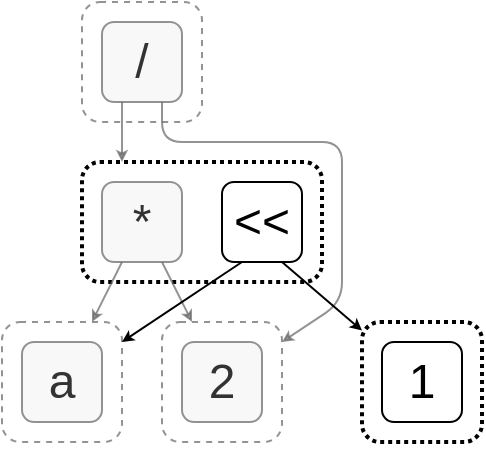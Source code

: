 <mxfile version="13.3.5" type="device"><diagram id="KZegU-aOtmFrgJ0em7rl" name="Page-1"><mxGraphModel dx="442" dy="401" grid="1" gridSize="10" guides="1" tooltips="1" connect="1" arrows="1" fold="1" page="1" pageScale="1" pageWidth="850" pageHeight="1100" math="0" shadow="0"><root><mxCell id="0"/><mxCell id="1" parent="0"/><mxCell id="HV0wOAy5wIKnAJSdULgP-45" value="" style="rounded=1;whiteSpace=wrap;html=1;dashed=1;strokeColor=#666666;fontColor=#333333;fillColor=none;opacity=70;" parent="1" vertex="1"><mxGeometry x="170" y="430" width="60" height="60" as="geometry"/></mxCell><mxCell id="HV0wOAy5wIKnAJSdULgP-46" value="" style="rounded=1;whiteSpace=wrap;html=1;dashed=1;strokeColor=#666666;fontColor=#333333;fillColor=none;opacity=70;" parent="1" vertex="1"><mxGeometry x="250" y="430" width="60" height="60" as="geometry"/></mxCell><mxCell id="HV0wOAy5wIKnAJSdULgP-41" value="" style="rounded=1;whiteSpace=wrap;html=1;dashed=1;strokeColor=#666666;fontColor=#333333;fillColor=none;opacity=70;" parent="1" vertex="1"><mxGeometry x="210" y="270" width="60" height="60" as="geometry"/></mxCell><mxCell id="HV0wOAy5wIKnAJSdULgP-43" value="" style="rounded=1;whiteSpace=wrap;html=1;fillColor=none;dashed=1;strokeWidth=2;perimeterSpacing=0;dashPattern=1 1;" parent="1" vertex="1"><mxGeometry x="210" y="350" width="120" height="60" as="geometry"/></mxCell><mxCell id="5fJQXR4dFxnDtDhtIQ3k-11" style="edgeStyle=none;orthogonalLoop=1;jettySize=auto;html=1;exitX=0.75;exitY=1;exitDx=0;exitDy=0;strokeColor=#666666;rounded=1;endSize=3;fillColor=#f5f5f5;opacity=70;" parent="1" source="HV0wOAy5wIKnAJSdULgP-2" target="HV0wOAy5wIKnAJSdULgP-46" edge="1"><mxGeometry relative="1" as="geometry"><mxPoint x="374.79" y="355.933" as="targetPoint"/><Array as="points"><mxPoint x="250" y="340"/><mxPoint x="340" y="340"/><mxPoint x="340" y="420"/></Array></mxGeometry></mxCell><mxCell id="HV0wOAy5wIKnAJSdULgP-2" value="&lt;font style=&quot;font-size: 24px;&quot;&gt;/&lt;/font&gt;" style="rounded=1;whiteSpace=wrap;html=1;fontSize=24;verticalAlign=middle;fillColor=#f5f5f5;strokeColor=#666666;fontColor=#333333;opacity=70;" parent="1" vertex="1"><mxGeometry x="220" y="280" width="40" height="40" as="geometry"/></mxCell><mxCell id="HV0wOAy5wIKnAJSdULgP-3" value="&lt;font style=&quot;font-size: 24px;&quot;&gt;a&lt;/font&gt;" style="rounded=1;whiteSpace=wrap;html=1;fontSize=24;verticalAlign=middle;fillColor=#f5f5f5;strokeColor=#666666;fontColor=#333333;opacity=70;" parent="1" vertex="1"><mxGeometry x="180" y="440" width="40" height="40" as="geometry"/></mxCell><mxCell id="HV0wOAy5wIKnAJSdULgP-5" value="*" style="rounded=1;whiteSpace=wrap;html=1;fontSize=24;verticalAlign=middle;fillColor=#f5f5f5;strokeColor=#666666;fontColor=#333333;opacity=70;" parent="1" vertex="1"><mxGeometry x="220" y="360" width="40" height="40" as="geometry"/></mxCell><mxCell id="HV0wOAy5wIKnAJSdULgP-6" value="&lt;font style=&quot;font-size: 24px;&quot;&gt;2&lt;/font&gt;" style="rounded=1;whiteSpace=wrap;html=1;fontSize=24;verticalAlign=middle;fillColor=#f5f5f5;strokeColor=#666666;fontColor=#333333;opacity=70;" parent="1" vertex="1"><mxGeometry x="260" y="440" width="40" height="40" as="geometry"/></mxCell><mxCell id="HV0wOAy5wIKnAJSdULgP-51" value="" style="endArrow=classic;html=1;strokeWidth=1;exitX=0.25;exitY=1;exitDx=0;exitDy=0;endSize=3;fillColor=#f5f5f5;strokeColor=#666666;opacity=70;" parent="1" source="HV0wOAy5wIKnAJSdULgP-5" target="HV0wOAy5wIKnAJSdULgP-45" edge="1"><mxGeometry width="50" height="50" relative="1" as="geometry"><mxPoint x="215" y="410" as="sourcePoint"/><mxPoint x="219.5" y="460" as="targetPoint"/></mxGeometry></mxCell><mxCell id="5fJQXR4dFxnDtDhtIQ3k-14" value="" style="rounded=1;whiteSpace=wrap;html=1;fillColor=none;dashed=1;strokeWidth=2;perimeterSpacing=0;dashPattern=1 1;" parent="1" vertex="1"><mxGeometry x="350" y="430" width="60" height="60" as="geometry"/></mxCell><mxCell id="5fJQXR4dFxnDtDhtIQ3k-15" value="&lt;font style=&quot;font-size: 24px&quot;&gt;1&lt;/font&gt;" style="rounded=1;whiteSpace=wrap;html=1;fontSize=24;verticalAlign=middle;" parent="1" vertex="1"><mxGeometry x="360" y="440" width="40" height="40" as="geometry"/></mxCell><mxCell id="yruvXhFUi-B8DE_DYCWQ-6" value="" style="endArrow=classic;html=1;strokeWidth=1;exitX=0.75;exitY=1;exitDx=0;exitDy=0;endSize=3;fillColor=#f5f5f5;strokeColor=#666666;opacity=70;" parent="1" source="HV0wOAy5wIKnAJSdULgP-5" target="HV0wOAy5wIKnAJSdULgP-46" edge="1"><mxGeometry width="50" height="50" relative="1" as="geometry"><mxPoint x="230" y="410" as="sourcePoint"/><mxPoint x="197.02" y="448.98" as="targetPoint"/></mxGeometry></mxCell><mxCell id="gGwpcpL4zryMOL8YAWCp-1" value="" style="endArrow=classic;html=1;strokeWidth=1;exitX=0.25;exitY=1;exitDx=0;exitDy=0;endSize=3;fillColor=#f5f5f5;strokeColor=#666666;opacity=70;" parent="1" source="HV0wOAy5wIKnAJSdULgP-2" edge="1"><mxGeometry width="50" height="50" relative="1" as="geometry"><mxPoint x="230" y="320" as="sourcePoint"/><mxPoint x="230" y="350" as="targetPoint"/></mxGeometry></mxCell><mxCell id="5fJQXR4dFxnDtDhtIQ3k-13" style="orthogonalLoop=1;jettySize=auto;html=1;exitX=0.25;exitY=1;exitDx=0;exitDy=0;endSize=3;targetPerimeterSpacing=0;" parent="1" source="5fJQXR4dFxnDtDhtIQ3k-12" target="HV0wOAy5wIKnAJSdULgP-45" edge="1"><mxGeometry relative="1" as="geometry"/></mxCell><mxCell id="yruvXhFUi-B8DE_DYCWQ-7" style="edgeStyle=none;curved=1;orthogonalLoop=1;jettySize=auto;html=1;exitX=0.75;exitY=1;exitDx=0;exitDy=0;endSize=3;" parent="1" source="5fJQXR4dFxnDtDhtIQ3k-12" target="5fJQXR4dFxnDtDhtIQ3k-14" edge="1"><mxGeometry relative="1" as="geometry"/></mxCell><mxCell id="5fJQXR4dFxnDtDhtIQ3k-12" value="&amp;lt;&amp;lt;" style="rounded=1;whiteSpace=wrap;html=1;fontSize=24;verticalAlign=middle;" parent="1" vertex="1"><mxGeometry x="280" y="360" width="40" height="40" as="geometry"/></mxCell><mxCell id="p6fC7Kf_lXkRIcd05bix-3" value="" style="endArrow=none;html=1;strokeColor=#FFFFFF;" parent="1" edge="1"><mxGeometry width="50" height="50" relative="1" as="geometry"><mxPoint x="300" y="500" as="sourcePoint"/><mxPoint x="370" y="500" as="targetPoint"/></mxGeometry></mxCell></root></mxGraphModel></diagram></mxfile>